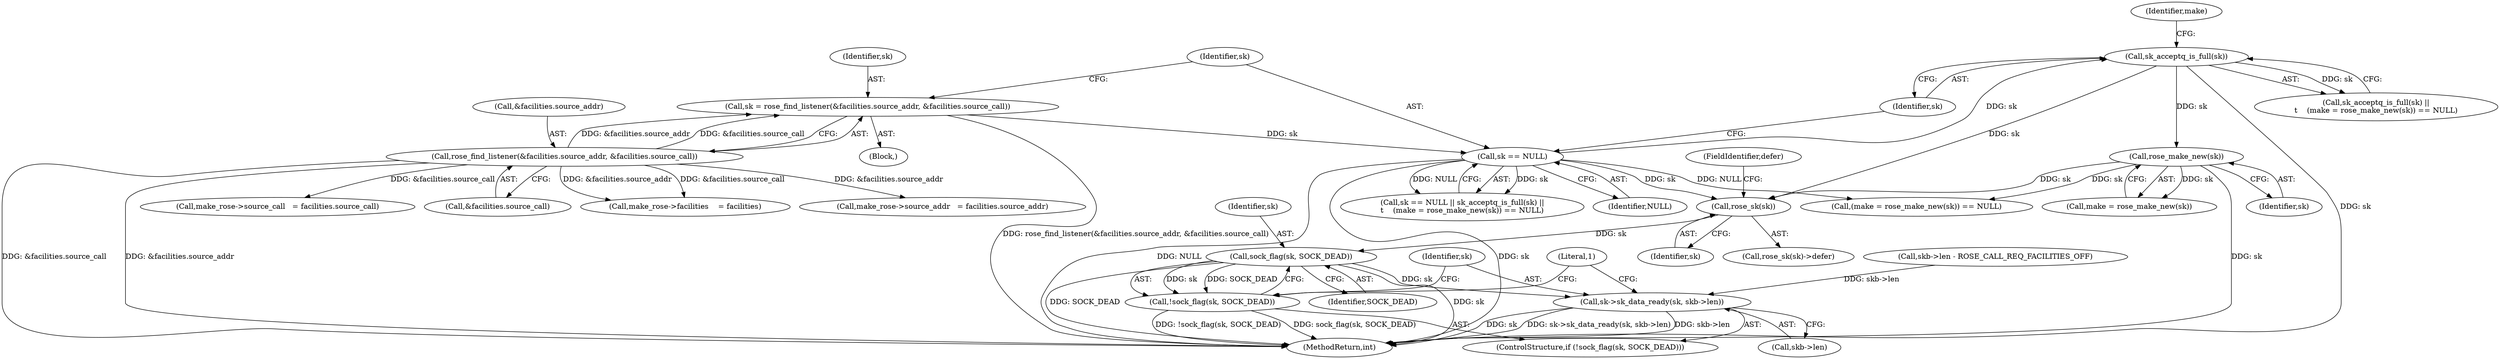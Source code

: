 digraph "0_linux_e0bccd315db0c2f919e7fcf9cb60db21d9986f52@pointer" {
"1000371" [label="(Call,sock_flag(sk, SOCK_DEAD))"];
"1000309" [label="(Call,rose_sk(sk))"];
"1000165" [label="(Call,sk_acceptq_is_full(sk))"];
"1000161" [label="(Call,sk == NULL)"];
"1000148" [label="(Call,sk = rose_find_listener(&facilities.source_addr, &facilities.source_call))"];
"1000150" [label="(Call,rose_find_listener(&facilities.source_addr, &facilities.source_call))"];
"1000170" [label="(Call,rose_make_new(sk))"];
"1000370" [label="(Call,!sock_flag(sk, SOCK_DEAD))"];
"1000374" [label="(Call,sk->sk_data_ready(sk, skb->len))"];
"1000376" [label="(Call,skb->len)"];
"1000372" [label="(Identifier,sk)"];
"1000162" [label="(Identifier,sk)"];
"1000155" [label="(Call,&facilities.source_call)"];
"1000151" [label="(Call,&facilities.source_addr)"];
"1000166" [label="(Identifier,sk)"];
"1000160" [label="(Call,sk == NULL || sk_acceptq_is_full(sk) ||\n\t    (make = rose_make_new(sk)) == NULL)"];
"1000148" [label="(Call,sk = rose_find_listener(&facilities.source_addr, &facilities.source_call))"];
"1000370" [label="(Call,!sock_flag(sk, SOCK_DEAD))"];
"1000163" [label="(Identifier,NULL)"];
"1000310" [label="(Identifier,sk)"];
"1000374" [label="(Call,sk->sk_data_ready(sk, skb->len))"];
"1000169" [label="(Identifier,make)"];
"1000168" [label="(Call,make = rose_make_new(sk))"];
"1000149" [label="(Identifier,sk)"];
"1000373" [label="(Identifier,SOCK_DEAD)"];
"1000369" [label="(ControlStructure,if (!sock_flag(sk, SOCK_DEAD)))"];
"1000371" [label="(Call,sock_flag(sk, SOCK_DEAD))"];
"1000170" [label="(Call,rose_make_new(sk))"];
"1000308" [label="(Call,rose_sk(sk)->defer)"];
"1000150" [label="(Call,rose_find_listener(&facilities.source_addr, &facilities.source_call))"];
"1000108" [label="(Block,)"];
"1000164" [label="(Call,sk_acceptq_is_full(sk) ||\n\t    (make = rose_make_new(sk)) == NULL)"];
"1000161" [label="(Call,sk == NULL)"];
"1000296" [label="(Call,make_rose->facilities    = facilities)"];
"1000167" [label="(Call,(make = rose_make_new(sk)) == NULL)"];
"1000243" [label="(Call,make_rose->source_addr   = facilities.source_addr)"];
"1000381" [label="(MethodReturn,int)"];
"1000309" [label="(Call,rose_sk(sk))"];
"1000133" [label="(Call,skb->len - ROSE_CALL_REQ_FACILITIES_OFF)"];
"1000250" [label="(Call,make_rose->source_call   = facilities.source_call)"];
"1000380" [label="(Literal,1)"];
"1000171" [label="(Identifier,sk)"];
"1000165" [label="(Call,sk_acceptq_is_full(sk))"];
"1000311" [label="(FieldIdentifier,defer)"];
"1000375" [label="(Identifier,sk)"];
"1000371" -> "1000370"  [label="AST: "];
"1000371" -> "1000373"  [label="CFG: "];
"1000372" -> "1000371"  [label="AST: "];
"1000373" -> "1000371"  [label="AST: "];
"1000370" -> "1000371"  [label="CFG: "];
"1000371" -> "1000381"  [label="DDG: SOCK_DEAD"];
"1000371" -> "1000381"  [label="DDG: sk"];
"1000371" -> "1000370"  [label="DDG: sk"];
"1000371" -> "1000370"  [label="DDG: SOCK_DEAD"];
"1000309" -> "1000371"  [label="DDG: sk"];
"1000371" -> "1000374"  [label="DDG: sk"];
"1000309" -> "1000308"  [label="AST: "];
"1000309" -> "1000310"  [label="CFG: "];
"1000310" -> "1000309"  [label="AST: "];
"1000311" -> "1000309"  [label="CFG: "];
"1000165" -> "1000309"  [label="DDG: sk"];
"1000170" -> "1000309"  [label="DDG: sk"];
"1000161" -> "1000309"  [label="DDG: sk"];
"1000165" -> "1000164"  [label="AST: "];
"1000165" -> "1000166"  [label="CFG: "];
"1000166" -> "1000165"  [label="AST: "];
"1000169" -> "1000165"  [label="CFG: "];
"1000164" -> "1000165"  [label="CFG: "];
"1000165" -> "1000381"  [label="DDG: sk"];
"1000165" -> "1000164"  [label="DDG: sk"];
"1000161" -> "1000165"  [label="DDG: sk"];
"1000165" -> "1000170"  [label="DDG: sk"];
"1000161" -> "1000160"  [label="AST: "];
"1000161" -> "1000163"  [label="CFG: "];
"1000162" -> "1000161"  [label="AST: "];
"1000163" -> "1000161"  [label="AST: "];
"1000166" -> "1000161"  [label="CFG: "];
"1000160" -> "1000161"  [label="CFG: "];
"1000161" -> "1000381"  [label="DDG: NULL"];
"1000161" -> "1000381"  [label="DDG: sk"];
"1000161" -> "1000160"  [label="DDG: sk"];
"1000161" -> "1000160"  [label="DDG: NULL"];
"1000148" -> "1000161"  [label="DDG: sk"];
"1000161" -> "1000167"  [label="DDG: NULL"];
"1000148" -> "1000108"  [label="AST: "];
"1000148" -> "1000150"  [label="CFG: "];
"1000149" -> "1000148"  [label="AST: "];
"1000150" -> "1000148"  [label="AST: "];
"1000162" -> "1000148"  [label="CFG: "];
"1000148" -> "1000381"  [label="DDG: rose_find_listener(&facilities.source_addr, &facilities.source_call)"];
"1000150" -> "1000148"  [label="DDG: &facilities.source_addr"];
"1000150" -> "1000148"  [label="DDG: &facilities.source_call"];
"1000150" -> "1000155"  [label="CFG: "];
"1000151" -> "1000150"  [label="AST: "];
"1000155" -> "1000150"  [label="AST: "];
"1000150" -> "1000381"  [label="DDG: &facilities.source_addr"];
"1000150" -> "1000381"  [label="DDG: &facilities.source_call"];
"1000150" -> "1000243"  [label="DDG: &facilities.source_addr"];
"1000150" -> "1000250"  [label="DDG: &facilities.source_call"];
"1000150" -> "1000296"  [label="DDG: &facilities.source_call"];
"1000150" -> "1000296"  [label="DDG: &facilities.source_addr"];
"1000170" -> "1000168"  [label="AST: "];
"1000170" -> "1000171"  [label="CFG: "];
"1000171" -> "1000170"  [label="AST: "];
"1000168" -> "1000170"  [label="CFG: "];
"1000170" -> "1000381"  [label="DDG: sk"];
"1000170" -> "1000167"  [label="DDG: sk"];
"1000170" -> "1000168"  [label="DDG: sk"];
"1000370" -> "1000369"  [label="AST: "];
"1000375" -> "1000370"  [label="CFG: "];
"1000380" -> "1000370"  [label="CFG: "];
"1000370" -> "1000381"  [label="DDG: !sock_flag(sk, SOCK_DEAD)"];
"1000370" -> "1000381"  [label="DDG: sock_flag(sk, SOCK_DEAD)"];
"1000374" -> "1000369"  [label="AST: "];
"1000374" -> "1000376"  [label="CFG: "];
"1000375" -> "1000374"  [label="AST: "];
"1000376" -> "1000374"  [label="AST: "];
"1000380" -> "1000374"  [label="CFG: "];
"1000374" -> "1000381"  [label="DDG: skb->len"];
"1000374" -> "1000381"  [label="DDG: sk"];
"1000374" -> "1000381"  [label="DDG: sk->sk_data_ready(sk, skb->len)"];
"1000133" -> "1000374"  [label="DDG: skb->len"];
}
